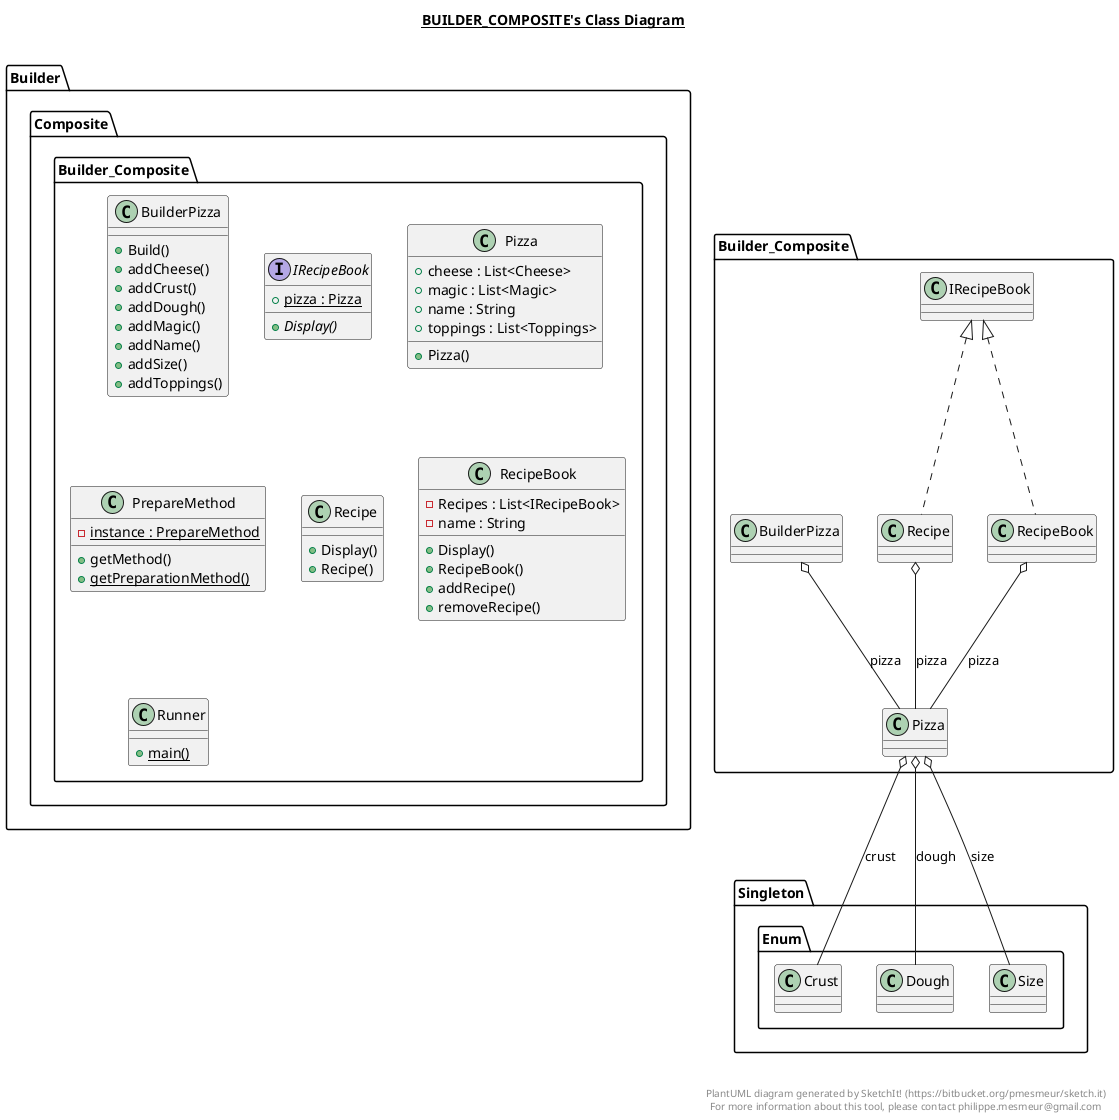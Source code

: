 @startuml

title __BUILDER_COMPOSITE's Class Diagram__\n

  namespace Builder {
    namespace Composite {
      class Builder_Composite.BuilderPizza {
          + Build()
          + addCheese()
          + addCrust()
          + addDough()
          + addMagic()
          + addName()
          + addSize()
          + addToppings()
      }
    }
  }
  

  namespace Builder {
    namespace Composite {
      interface Builder_Composite.IRecipeBook {
          {static} + pizza : Pizza
          {abstract} + Display()
      }
    }
  }
  

  namespace Builder {
    namespace Composite {
      class Builder_Composite.Pizza {
          + cheese : List<Cheese>
          + magic : List<Magic>
          + name : String
          + toppings : List<Toppings>
          + Pizza()
      }
    }
  }
  

  namespace Builder {
    namespace Composite {
      class Builder_Composite.PrepareMethod {
          {static} - instance : PrepareMethod
          + getMethod()
          {static} + getPreparationMethod()
      }
    }
  }
  

  namespace Builder {
    namespace Composite {
      class Builder_Composite.Recipe {
          + Display()
          + Recipe()
      }
    }
  }
  

  namespace Builder {
    namespace Composite {
      class Builder_Composite.RecipeBook {
          - Recipes : List<IRecipeBook>
          - name : String
          + Display()
          + RecipeBook()
          + addRecipe()
          + removeRecipe()
      }
    }
  }
  

  namespace Builder {
    namespace Composite {
      class Builder_Composite.Runner {
          {static} + main()
      }
    }
  }
  

  Builder_Composite.BuilderPizza o-- Builder_Composite.Pizza : pizza
  Builder_Composite.Pizza o-- Singleton.Enum.Crust : crust
  Builder_Composite.Pizza o-- Singleton.Enum.Dough : dough
  Builder_Composite.Pizza o-- Singleton.Enum.Size : size
  Builder_Composite.Recipe .up.|> Builder_Composite.IRecipeBook
  Builder_Composite.Recipe o-- Builder_Composite.Pizza : pizza
  Builder_Composite.RecipeBook .up.|> Builder_Composite.IRecipeBook
  Builder_Composite.RecipeBook o-- Builder_Composite.Pizza : pizza


right footer


PlantUML diagram generated by SketchIt! (https://bitbucket.org/pmesmeur/sketch.it)
For more information about this tool, please contact philippe.mesmeur@gmail.com
endfooter

@enduml
